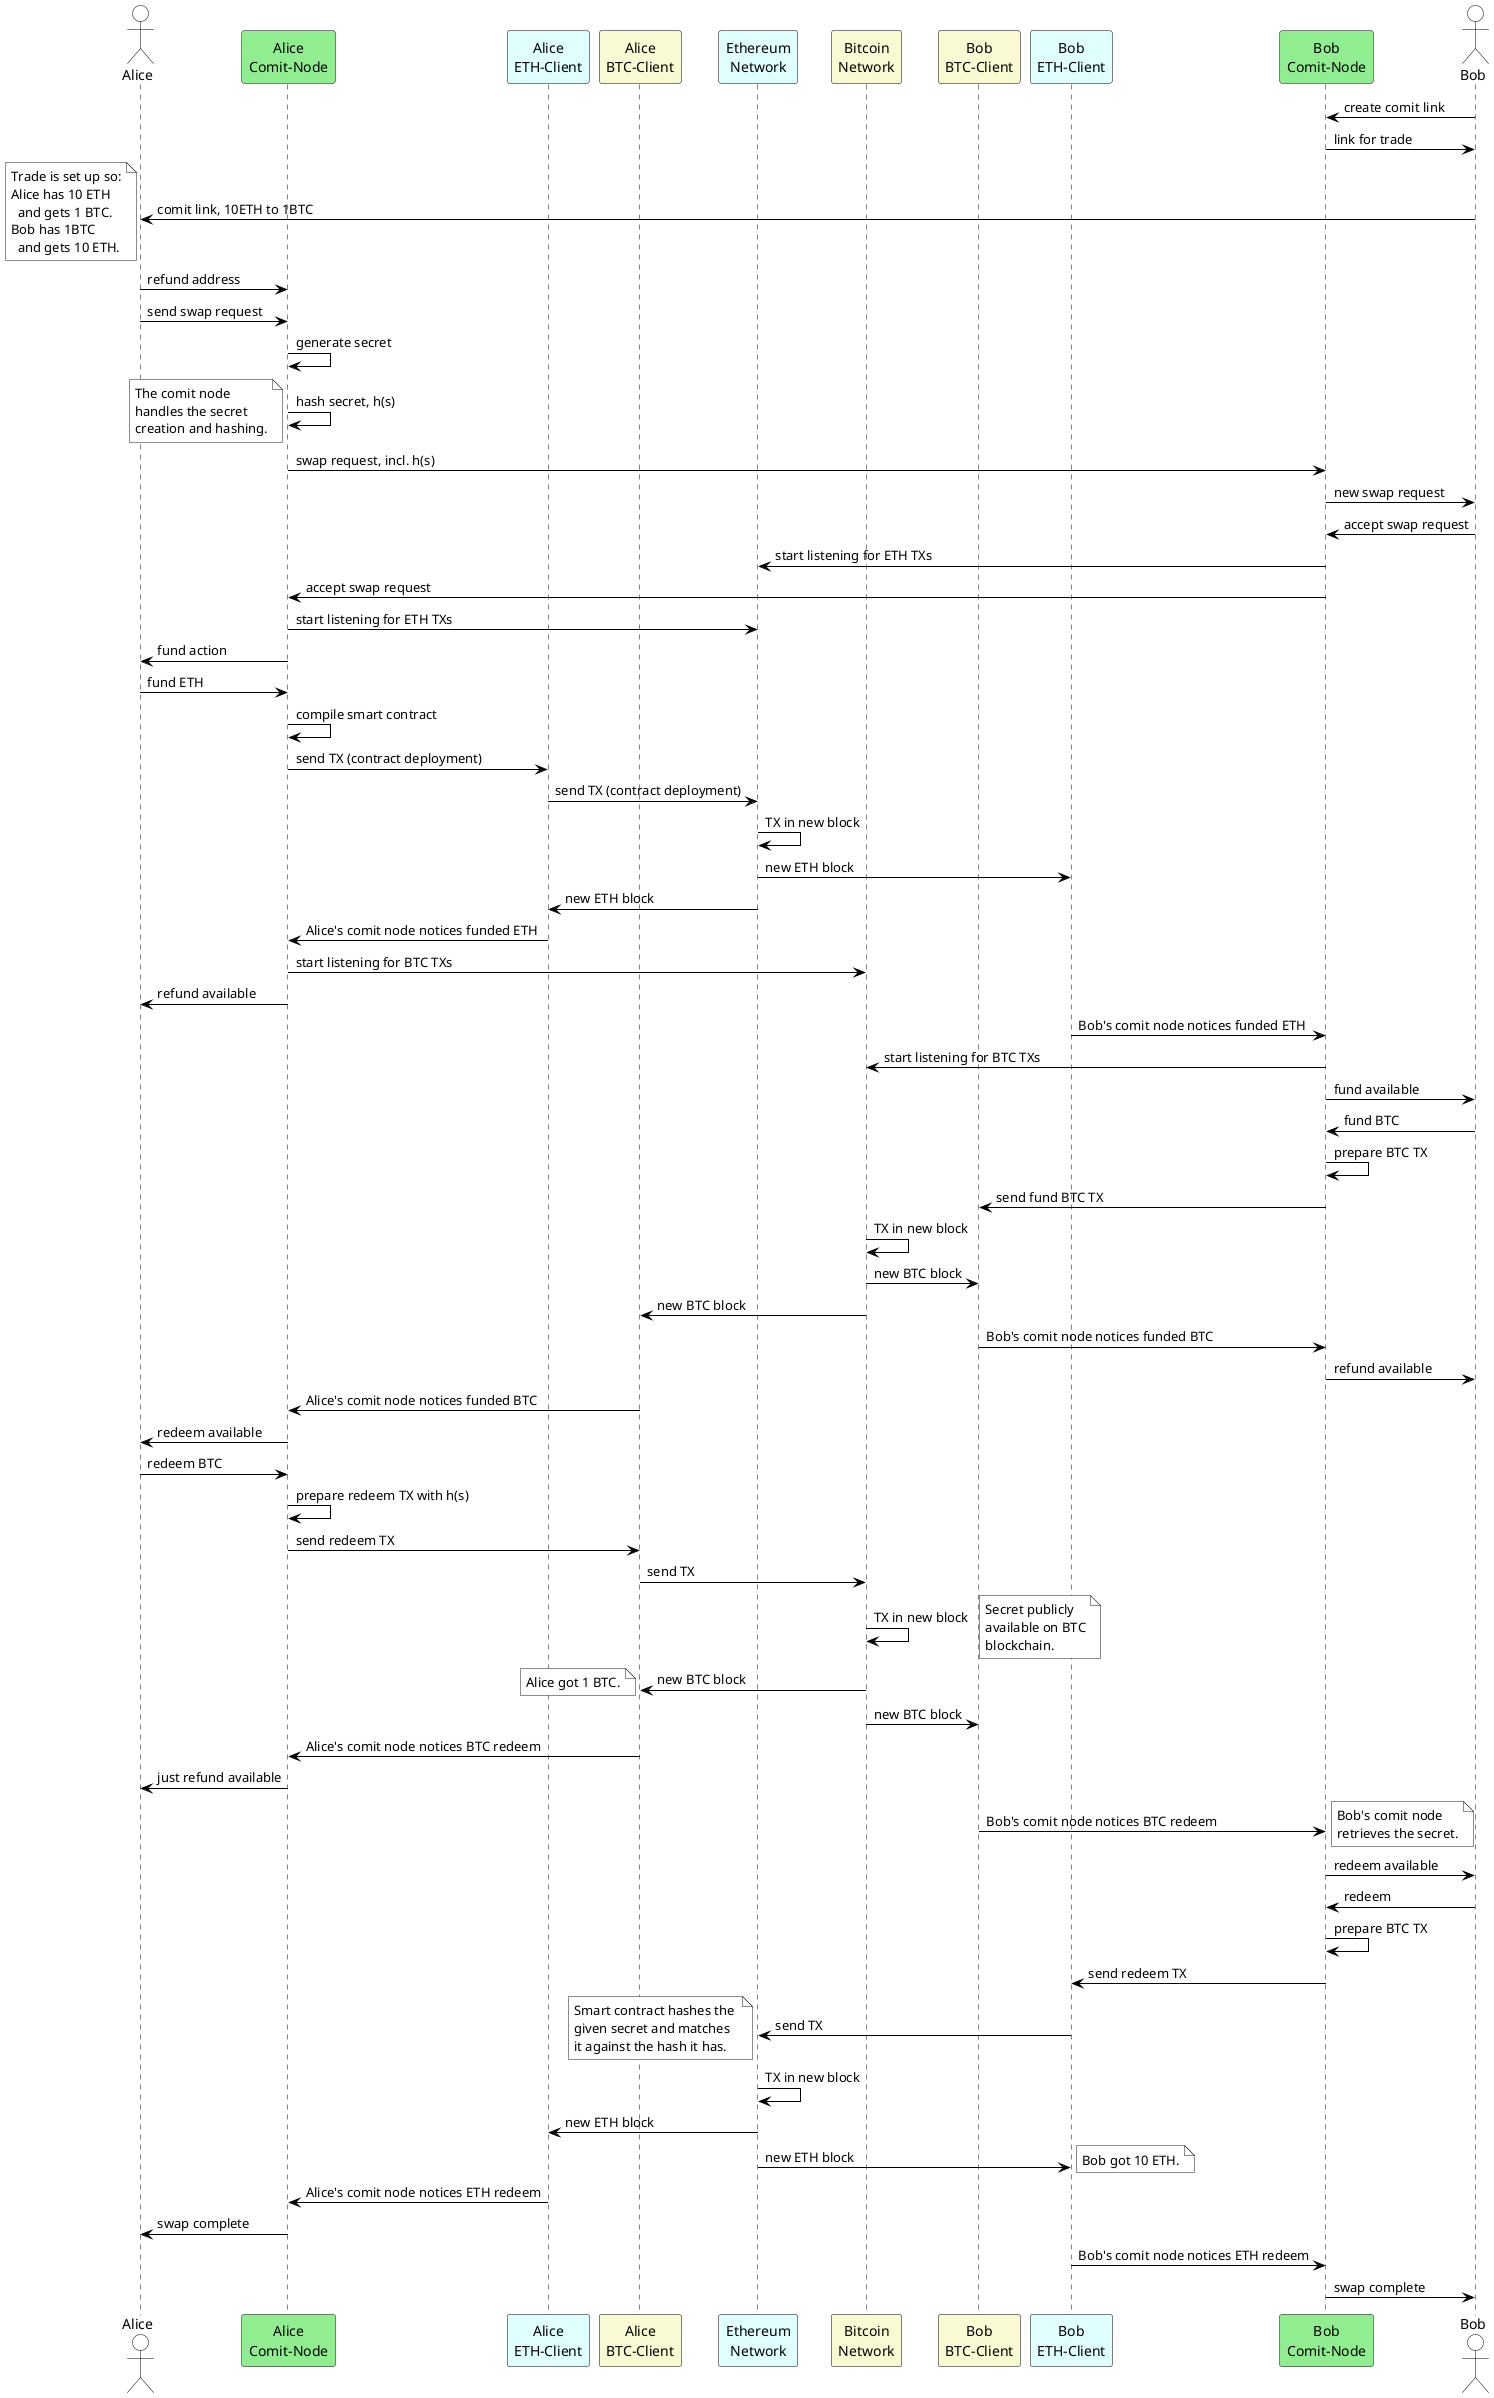 ' DIAGRAM #########################################
' RFC003 atomic swap
' #################################################
@startuml
' #################################################
' SETTINGS: color settings of diagram
' #################################################
skinparam sequence {
	BorderColor black
	ArrowColor black
	ActorBorderColor black
	LifeLineBorderColor black
	LifeLineBackgroundColor white
	
	ParticipantBorderColor black
	ParticipantBackgroundColor white
	ParticipantFontColor black
	
	ActorBackgroundColor white
	ActorFontColor black
}
' #################################################
' ACTORS
' #################################################
actor Alice
participant "Alice\nComit-Node" as AC #lightgreen
participant "Alice\nETH-Client" as AETH #lightcyan
participant "Alice\nBTC-Client" as ABTC #lightgoldenrodyellow
participant "Ethereum\nNetwork" as ETH #lightcyan
participant "Bitcoin\nNetwork" as BTC #lightgoldenrodyellow
participant "Bob\nBTC-Client" as BBTC #lightgoldenrodyellow
participant "Bob\nETH-Client" as BETH #lightcyan
participant "Bob\nComit-Node" as BC #lightgreen
actor Bob


' #################################################
' DIAGRAM
' #################################################
Bob->BC: create comit link
BC->Bob: link for trade
Bob->Alice: comit link, 10ETH to 1BTC
note left #white
	Trade is set up so:
	Alice has 10 ETH 
	  and gets 1 BTC.
	Bob has 1BTC 
	  and gets 10 ETH.
end note
Alice->AC: refund address
Alice->AC: send swap request
AC->AC: generate secret
AC->AC: hash secret, h(s)
note left #white
	The comit node
	handles the secret 
	creation and hashing.
end note
AC->BC: swap request, incl. h(s)
BC->Bob: new swap request
Bob->BC: accept swap request
BC->ETH: start listening for ETH TXs
BC->AC: accept swap request
AC->ETH: start listening for ETH TXs
AC->Alice: fund action
Alice->AC: fund ETH
AC->AC: compile smart contract
AC->AETH: send TX (contract deployment)
AETH->ETH: send TX (contract deployment)
ETH->ETH: TX in new block
ETH->BETH: new ETH block
ETH->AETH: new ETH block
AETH->AC: Alice's comit node notices funded ETH
AC->BTC: start listening for BTC TXs
AC->Alice: refund available
BETH->BC: Bob's comit node notices funded ETH
BC->BTC: start listening for BTC TXs
BC->Bob: fund available
Bob->BC: fund BTC
BC->BC: prepare BTC TX
BC->BBTC: send fund BTC TX
BTC->BTC: TX in new block
BTC->BBTC: new BTC block
BTC->ABTC: new BTC block
BBTC->BC: Bob's comit node notices funded BTC
BC->Bob: refund available
ABTC->AC: Alice's comit node notices funded BTC
AC->Alice: redeem available
Alice->AC: redeem BTC
AC->AC: prepare redeem TX with h(s)
AC->ABTC: send redeem TX
ABTC->BTC: send TX
BTC->BTC: TX in new block
note right #white
	Secret publicly
	available on BTC
	blockchain.
end note
BTC->ABTC: new BTC block
note left #white
	Alice got 1 BTC.
end note
BTC->BBTC: new BTC block
ABTC->AC: Alice's comit node notices BTC redeem
AC->Alice: just refund available
BBTC->BC: Bob's comit node notices BTC redeem
note right #white
	Bob's comit node
	retrieves the secret.
end note
BC->Bob: redeem available
Bob->BC: redeem
BC->BC: prepare BTC TX
BC->BETH: send redeem TX
BETH->ETH: send TX
note left #white
	Smart contract hashes the 
	given secret and matches
	it against the hash it has.
end note
ETH->ETH: TX in new block
ETH->AETH: new ETH block
ETH->BETH: new ETH block
note right #white
	Bob got 10 ETH.
end note
AETH->AC: Alice's comit node notices ETH redeem
AC->Alice: swap complete
BETH->BC: Bob's comit node notices ETH redeem
BC->Bob: swap complete

@enduml